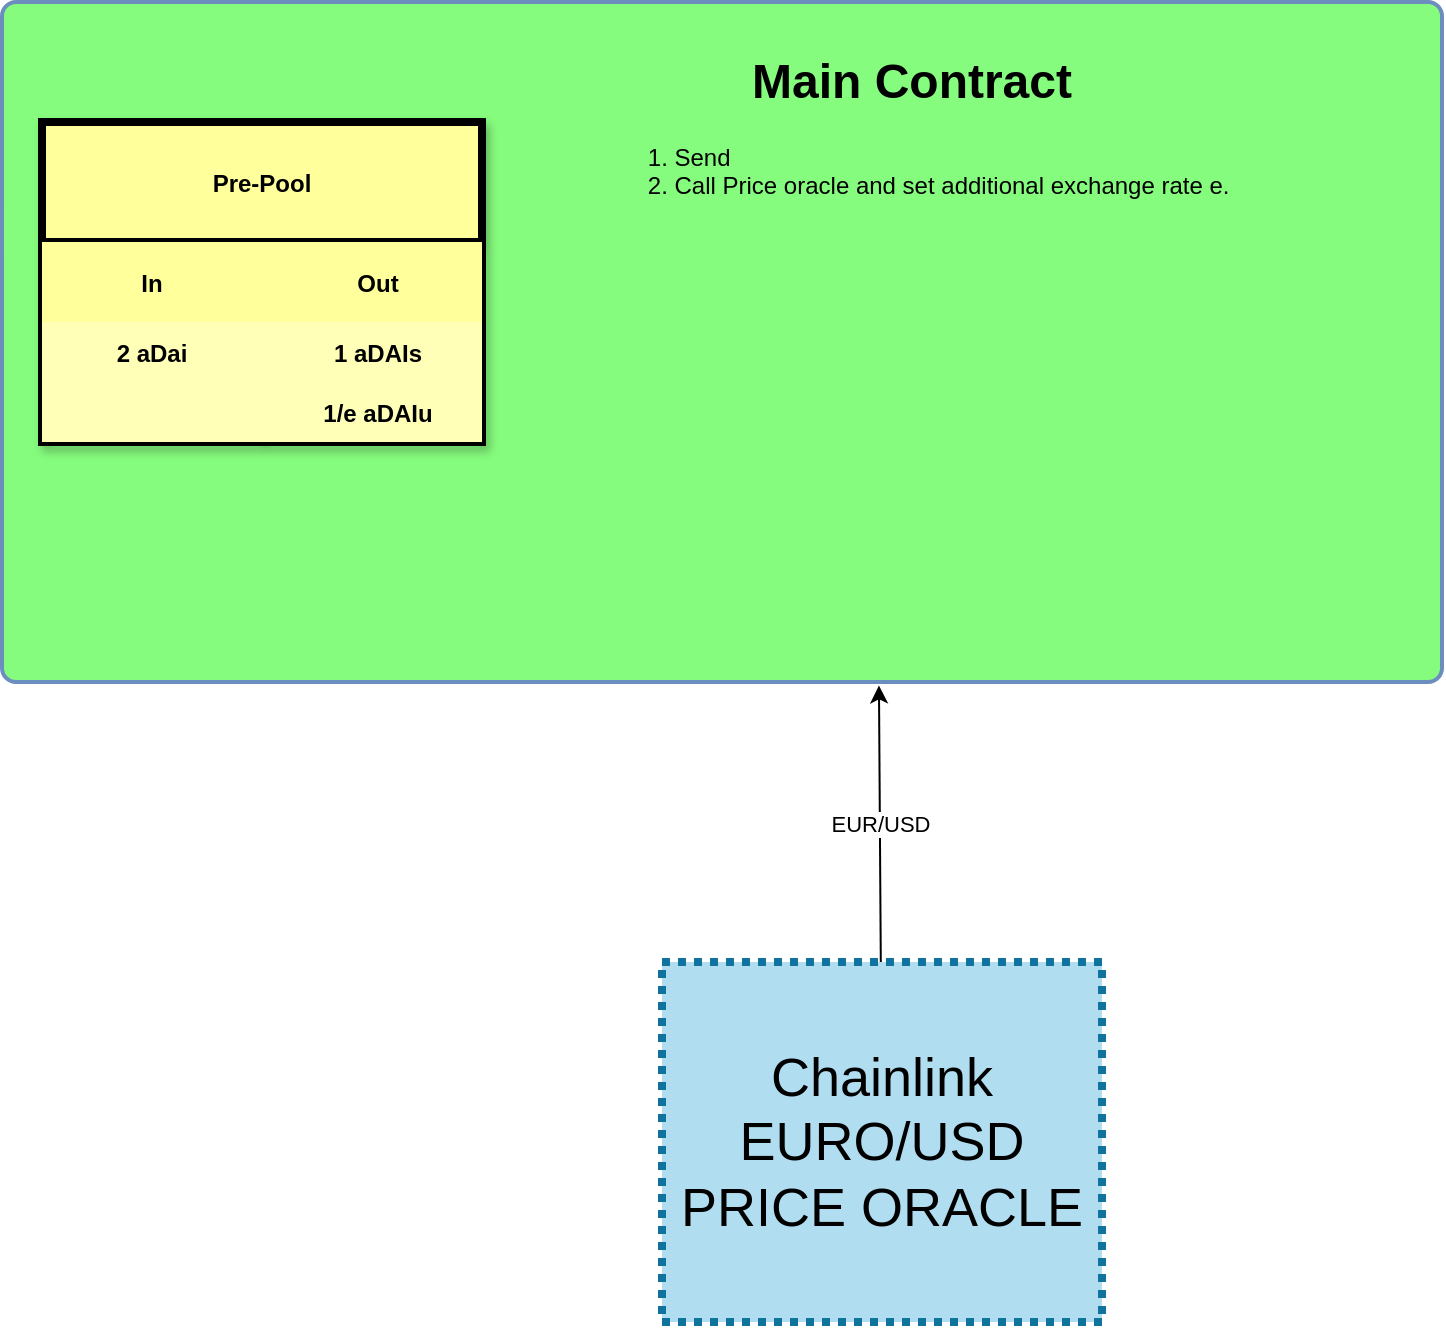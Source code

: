 <mxfile version="13.8.1" type="github">
  <diagram id="2dJAtTzYBBDmyN-PzjmT" name="Page-1">
    <mxGraphModel dx="1021" dy="1667" grid="1" gridSize="10" guides="1" tooltips="1" connect="1" arrows="1" fold="1" page="1" pageScale="1" pageWidth="850" pageHeight="1100" math="0" shadow="0">
      <root>
        <mxCell id="0" />
        <mxCell id="1" parent="0" />
        <mxCell id="4XUhLhnA6siuGQTpz5Ow-30" value="&lt;h1&gt;&lt;br&gt;&lt;/h1&gt;" style="rounded=1;whiteSpace=wrap;html=1;absoluteArcSize=1;arcSize=14;strokeWidth=2;align=center;strokeColor=#6c8ebf;fillColor=#86FC7E;verticalAlign=top;fontStyle=4" vertex="1" parent="1">
          <mxGeometry x="170" y="-250" width="720" height="340" as="geometry" />
        </mxCell>
        <mxCell id="4XUhLhnA6siuGQTpz5Ow-1" value="Pre-Pool" style="shape=table;startSize=60;container=1;collapsible=1;childLayout=tableLayout;fixedRows=1;rowLines=0;fontStyle=1;align=center;resizeLast=1;rounded=0;shadow=1;strokeWidth=4;fillColor=#FFFF9C;" vertex="1" parent="1">
          <mxGeometry x="190" y="-190" width="220" height="160" as="geometry">
            <mxRectangle x="190" y="-190" width="80" height="60" as="alternateBounds" />
          </mxGeometry>
        </mxCell>
        <mxCell id="4XUhLhnA6siuGQTpz5Ow-2" value="" style="shape=partialRectangle;collapsible=0;dropTarget=0;pointerEvents=0;fillColor=none;top=0;left=0;bottom=1;right=0;points=[[0,0.5],[1,0.5]];portConstraint=eastwest;" vertex="1" parent="4XUhLhnA6siuGQTpz5Ow-1">
          <mxGeometry y="60" width="220" height="40" as="geometry" />
        </mxCell>
        <mxCell id="4XUhLhnA6siuGQTpz5Ow-3" value="In" style="shape=partialRectangle;connectable=0;top=0;left=0;bottom=0;right=0;fontStyle=1;overflow=hidden;strokeColor=#0e8088;fillColor=#FFFF9C;align=center;" vertex="1" parent="4XUhLhnA6siuGQTpz5Ow-2">
          <mxGeometry width="110" height="40" as="geometry" />
        </mxCell>
        <mxCell id="4XUhLhnA6siuGQTpz5Ow-4" value="Out" style="shape=partialRectangle;connectable=0;top=0;left=0;bottom=0;right=0;align=center;spacingLeft=6;fontStyle=1;overflow=hidden;fillColor=#FFFF9C;" vertex="1" parent="4XUhLhnA6siuGQTpz5Ow-2">
          <mxGeometry x="110" width="110" height="40" as="geometry" />
        </mxCell>
        <mxCell id="4XUhLhnA6siuGQTpz5Ow-5" value="" style="shape=partialRectangle;collapsible=0;dropTarget=0;pointerEvents=0;fillColor=none;top=0;left=0;bottom=0;right=0;points=[[0,0.5],[1,0.5]];portConstraint=eastwest;" vertex="1" parent="4XUhLhnA6siuGQTpz5Ow-1">
          <mxGeometry y="100" width="220" height="30" as="geometry" />
        </mxCell>
        <mxCell id="4XUhLhnA6siuGQTpz5Ow-6" value="2 aDai" style="shape=partialRectangle;connectable=0;top=0;left=0;bottom=0;right=0;editable=1;overflow=hidden;fontStyle=1;strokeColor=#0e8088;fillColor=#FFFFB8;" vertex="1" parent="4XUhLhnA6siuGQTpz5Ow-5">
          <mxGeometry width="110" height="30" as="geometry" />
        </mxCell>
        <mxCell id="4XUhLhnA6siuGQTpz5Ow-7" value="1 aDAIs" style="shape=partialRectangle;connectable=0;top=0;left=0;bottom=0;right=0;align=center;spacingLeft=6;overflow=hidden;dashed=1;dashPattern=1 1;fontStyle=1;fillColor=#FFFFB8;" vertex="1" parent="4XUhLhnA6siuGQTpz5Ow-5">
          <mxGeometry x="110" width="110" height="30" as="geometry" />
        </mxCell>
        <mxCell id="4XUhLhnA6siuGQTpz5Ow-8" value="" style="shape=partialRectangle;collapsible=0;dropTarget=0;pointerEvents=0;fillColor=none;top=0;left=0;bottom=0;right=0;points=[[0,0.5],[1,0.5]];portConstraint=eastwest;" vertex="1" parent="4XUhLhnA6siuGQTpz5Ow-1">
          <mxGeometry y="130" width="220" height="30" as="geometry" />
        </mxCell>
        <mxCell id="4XUhLhnA6siuGQTpz5Ow-9" value="" style="shape=partialRectangle;connectable=0;top=0;left=0;bottom=0;right=0;editable=1;overflow=hidden;strokeColor=#10739e;fillColor=#FFFFB8;" vertex="1" parent="4XUhLhnA6siuGQTpz5Ow-8">
          <mxGeometry width="110" height="30" as="geometry" />
        </mxCell>
        <mxCell id="4XUhLhnA6siuGQTpz5Ow-10" value="1/e aDAIu" style="shape=partialRectangle;connectable=0;top=0;left=0;bottom=0;right=0;align=center;spacingLeft=6;overflow=hidden;labelBackgroundColor=none;fontStyle=1;fillColor=#FFFFB8;" vertex="1" parent="4XUhLhnA6siuGQTpz5Ow-8">
          <mxGeometry x="110" width="110" height="30" as="geometry" />
        </mxCell>
        <mxCell id="4XUhLhnA6siuGQTpz5Ow-33" value="&lt;h1&gt;Main Contract&lt;/h1&gt;&lt;p&gt;&lt;/p&gt;&lt;ol&gt;&lt;li style=&quot;text-align: left&quot;&gt;Send&lt;/li&gt;&lt;li style=&quot;text-align: left&quot;&gt;Call Price oracle and set additional exchange rate e.&lt;/li&gt;&lt;/ol&gt;&lt;p&gt;&lt;/p&gt;" style="text;html=1;strokeColor=none;fillColor=none;spacing=5;spacingTop=-20;whiteSpace=wrap;overflow=hidden;rounded=0;shadow=1;dashed=1;dashPattern=1 1;labelBackgroundColor=none;fontColor=#000000;align=center;" vertex="1" parent="1">
          <mxGeometry x="430" y="-230" width="390" height="300" as="geometry" />
        </mxCell>
        <mxCell id="4XUhLhnA6siuGQTpz5Ow-35" value="&lt;span style=&quot;font-size: 27px&quot;&gt;Chainlink EURO/USD &lt;br&gt;PRICE ORACLE&lt;/span&gt;" style="rounded=0;whiteSpace=wrap;html=1;shadow=0;dashed=1;dashPattern=1 1;labelBackgroundColor=none;strokeWidth=4;align=center;strokeColor=#10739e;glass=0;sketch=0;fillColor=#b1ddf0;fontSize=27;" vertex="1" parent="1">
          <mxGeometry x="500" y="230" width="220" height="180" as="geometry" />
        </mxCell>
        <mxCell id="4XUhLhnA6siuGQTpz5Ow-36" value="" style="endArrow=classic;html=1;fontSize=27;fontColor=#000000;entryX=0.609;entryY=1.005;entryDx=0;entryDy=0;entryPerimeter=0;" edge="1" parent="1" source="4XUhLhnA6siuGQTpz5Ow-35" target="4XUhLhnA6siuGQTpz5Ow-30">
          <mxGeometry relative="1" as="geometry">
            <mxPoint x="310" y="120" as="sourcePoint" />
            <mxPoint x="410" y="120" as="targetPoint" />
          </mxGeometry>
        </mxCell>
        <mxCell id="4XUhLhnA6siuGQTpz5Ow-37" value="EUR/USD" style="edgeLabel;resizable=0;html=1;align=center;verticalAlign=middle;" connectable="0" vertex="1" parent="4XUhLhnA6siuGQTpz5Ow-36">
          <mxGeometry relative="1" as="geometry" />
        </mxCell>
      </root>
    </mxGraphModel>
  </diagram>
</mxfile>
